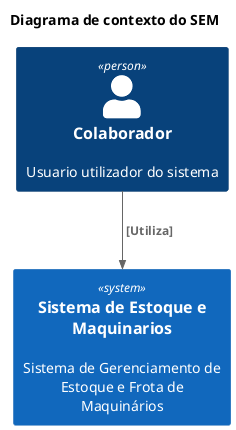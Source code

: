 @startuml

!include <C4/C4_Container>
!include <C4/C4_Component>

title Diagrama de contexto do SEM 

Person(Usuario, "Colaborador", "Usuario utilizador do sistema")
System(SistemaEstoqueMaquinario, "Sistema de Estoque e Maquinarios", "Sistema de Gerenciamento de Estoque e Frota de Maquinários")
Rel(Usuario, SistemaEstoqueMaquinario, " [Utiliza]")

@enduml